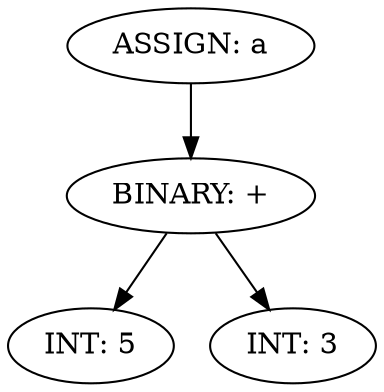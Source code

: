 digraph AST {
  node0 [label="ASSIGN: a"];
  node1 [label="BINARY: +"];
  node2 [label="INT: 5"];
  node1 -> node2;
  node3 [label="INT: 3"];
  node1 -> node3;
  node0 -> node1;
}
